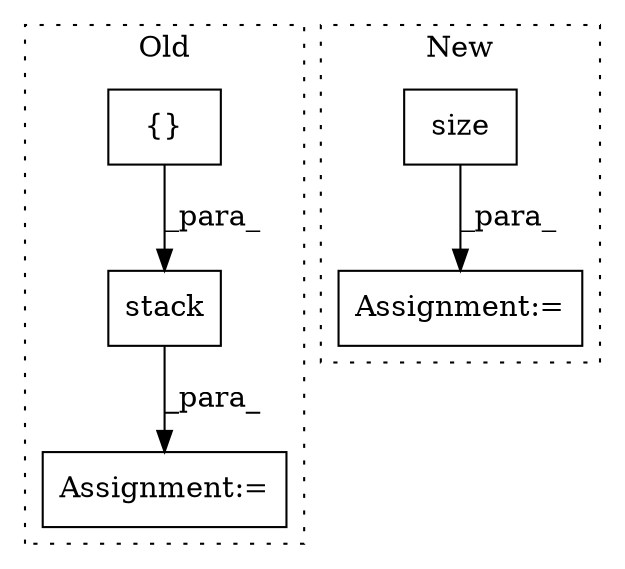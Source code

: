 digraph G {
subgraph cluster0 {
1 [label="stack" a="32" s="2710,2755" l="6,1" shape="box"];
3 [label="Assignment:=" a="7" s="2805" l="1" shape="box"];
5 [label="{}" a="4" s="2725,2751" l="1,1" shape="box"];
label = "Old";
style="dotted";
}
subgraph cluster1 {
2 [label="size" a="32" s="2885" l="6" shape="box"];
4 [label="Assignment:=" a="7" s="2864" l="1" shape="box"];
label = "New";
style="dotted";
}
1 -> 3 [label="_para_"];
2 -> 4 [label="_para_"];
5 -> 1 [label="_para_"];
}
